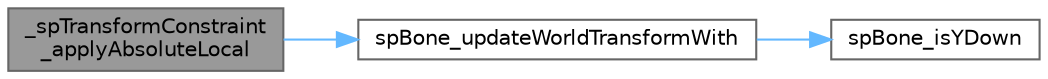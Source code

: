 digraph "_spTransformConstraint_applyAbsoluteLocal"
{
 // LATEX_PDF_SIZE
  bgcolor="transparent";
  edge [fontname=Helvetica,fontsize=10,labelfontname=Helvetica,labelfontsize=10];
  node [fontname=Helvetica,fontsize=10,shape=box,height=0.2,width=0.4];
  rankdir="LR";
  Node1 [id="Node000001",label="_spTransformConstraint\l_applyAbsoluteLocal",height=0.2,width=0.4,color="gray40", fillcolor="grey60", style="filled", fontcolor="black",tooltip=" "];
  Node1 -> Node2 [id="edge1_Node000001_Node000002",color="steelblue1",style="solid",tooltip=" "];
  Node2 [id="Node000002",label="spBone_updateWorldTransformWith",height=0.2,width=0.4,color="grey40", fillcolor="white", style="filled",URL="$_bone_8c.html#afedc4f5005317b2f7f2716f37fbaee7b",tooltip=" "];
  Node2 -> Node3 [id="edge2_Node000002_Node000003",color="steelblue1",style="solid",tooltip=" "];
  Node3 [id="Node000003",label="spBone_isYDown",height=0.2,width=0.4,color="grey40", fillcolor="white", style="filled",URL="$_bone_8c.html#a2c6d47c80ff07ad35e7f3bcb0ae4ae82",tooltip=" "];
}
